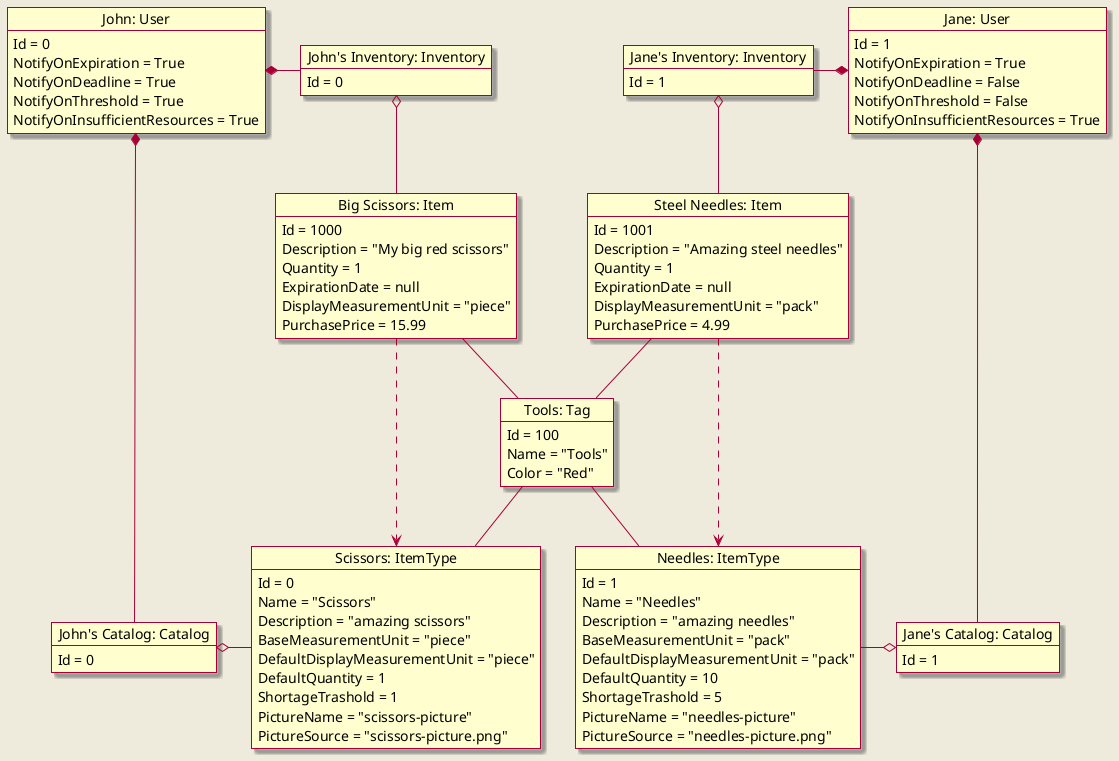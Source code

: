 @startuml
skin rose
skinparam backgroundColor #EEEBDC
/' left to right direction '/
/' skinparam linetype ortho '/

object "John: User" as UserJohn {
    Id = 0
    NotifyOnExpiration = True
    NotifyOnDeadline = True
    NotifyOnThreshold = True
    NotifyOnInsufficientResources = True
}
object "Jane: User" as UserJane {
    Id = 1
    NotifyOnExpiration = True
    NotifyOnDeadline = False
    NotifyOnThreshold = False
    NotifyOnInsufficientResources = True
}

object "John's Catalog: Catalog" as JohnCatalog {
    Id = 0
}
object "Jane's Catalog: Catalog" as JaneCatalog {
    Id = 1
}

object "John's Inventory: Inventory" as JohnInventory {
    Id = 0
}
object "Jane's Inventory: Inventory" as JaneInventory {
    Id = 1
}

object "Tools: Tag" as TagTools {
    Id = 100
    Name = "Tools"
    Color = "Red"
}

object "Scissors: ItemType" as Scissors {
    Id = 0
    Name = "Scissors"
    Description = "amazing scissors"
    BaseMeasurementUnit = "piece"
    DefaultDisplayMeasurementUnit = "piece"
    DefaultQuantity = 1
    ShortageTrashold = 1
    PictureName = "scissors-picture"
    PictureSource = "scissors-picture.png"
}

object "Needles: ItemType" as Needles {
    Id = 1
    Name = "Needles"
    Description = "amazing needles"
    BaseMeasurementUnit = "pack"
    DefaultDisplayMeasurementUnit = "pack"
    DefaultQuantity = 10
    ShortageTrashold = 5
    PictureName = "needles-picture"
    PictureSource = "needles-picture.png"
}

object "Big Scissors: Item" as BigScissors {
    Id = 1000
    Description = "My big red scissors"
    Quantity = 1
    ExpirationDate = null
    DisplayMeasurementUnit = "piece"
    PurchasePrice = 15.99
}

object "Steel Needles: Item" as SteelNeedles {
    Id = 1001
    Description = "Amazing steel needles"
    Quantity = 1
    ExpirationDate = null
    DisplayMeasurementUnit = "pack"
    PurchasePrice = 4.99
}

UserJohn *--d-- JohnCatalog
UserJohn *-r- JohnInventory
JohnCatalog o-r- Scissors
JohnInventory o-- BigScissors
BigScissors ..> Scissors

UserJane *--d-- JaneCatalog
UserJane *-l- JaneInventory
JaneCatalog o-l- Needles
JaneInventory o-- SteelNeedles
SteelNeedles ..> Needles

TagTools -d- Scissors
TagTools -u- BigScissors
TagTools -d- Needles
TagTools -u- SteelNeedles

@enduml
